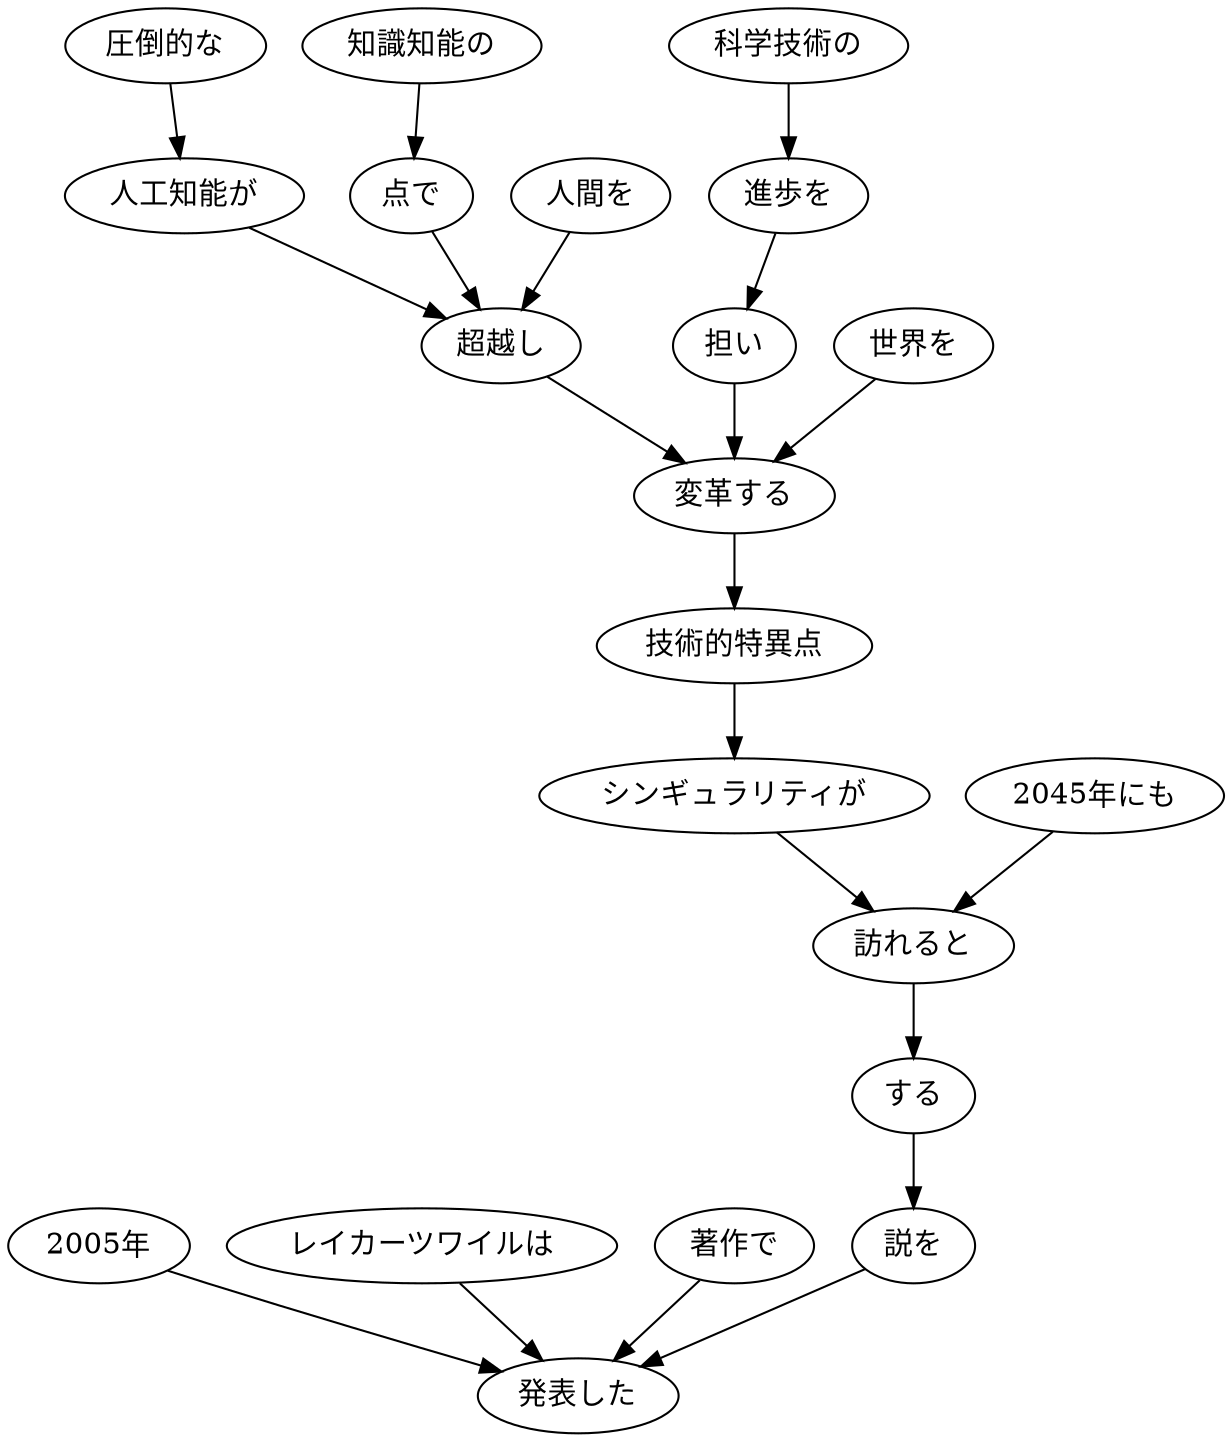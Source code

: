// ans44
digraph {
	0 [label="2005年"]
	20 [label="発表した"]
	0 -> 20
	1 [label="レイカーツワイルは"]
	20 [label="発表した"]
	1 -> 20
	2 [label="著作で"]
	20 [label="発表した"]
	2 -> 20
	3 [label="圧倒的な"]
	4 [label="人工知能が"]
	3 -> 4
	4 [label="人工知能が"]
	8 [label="超越し"]
	4 -> 8
	5 [label="知識知能の"]
	6 [label="点で"]
	5 -> 6
	6 [label="点で"]
	8 [label="超越し"]
	6 -> 8
	7 [label="人間を"]
	8 [label="超越し"]
	7 -> 8
	8 [label="超越し"]
	13 [label="変革する"]
	8 -> 13
	9 [label="科学技術の"]
	10 [label="進歩を"]
	9 -> 10
	10 [label="進歩を"]
	11 [label="担い"]
	10 -> 11
	11 [label="担い"]
	13 [label="変革する"]
	11 -> 13
	12 [label="世界を"]
	13 [label="変革する"]
	12 -> 13
	13 [label="変革する"]
	14 [label="技術的特異点"]
	13 -> 14
	14 [label="技術的特異点"]
	15 [label="シンギュラリティが"]
	14 -> 15
	15 [label="シンギュラリティが"]
	17 [label="訪れると"]
	15 -> 17
	16 [label="2045年にも"]
	17 [label="訪れると"]
	16 -> 17
	17 [label="訪れると"]
	18 [label="する"]
	17 -> 18
	18 [label="する"]
	19 [label="説を"]
	18 -> 19
	19 [label="説を"]
	20 [label="発表した"]
	19 -> 20
}
